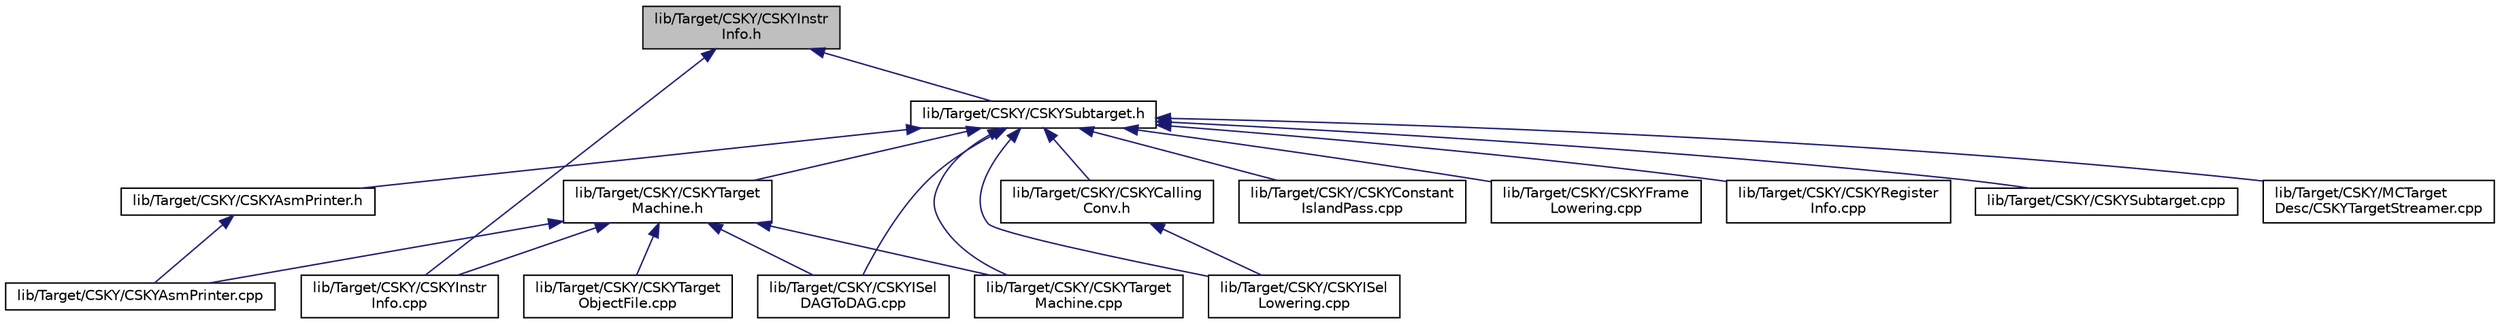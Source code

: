 digraph "lib/Target/CSKY/CSKYInstrInfo.h"
{
 // LATEX_PDF_SIZE
  bgcolor="transparent";
  edge [fontname="Helvetica",fontsize="10",labelfontname="Helvetica",labelfontsize="10"];
  node [fontname="Helvetica",fontsize="10",shape=record];
  Node1 [label="lib/Target/CSKY/CSKYInstr\lInfo.h",height=0.2,width=0.4,color="black", fillcolor="grey75", style="filled", fontcolor="black",tooltip=" "];
  Node1 -> Node2 [dir="back",color="midnightblue",fontsize="10",style="solid",fontname="Helvetica"];
  Node2 [label="lib/Target/CSKY/CSKYSubtarget.h",height=0.2,width=0.4,color="black",URL="$CSKYSubtarget_8h.html",tooltip=" "];
  Node2 -> Node3 [dir="back",color="midnightblue",fontsize="10",style="solid",fontname="Helvetica"];
  Node3 [label="lib/Target/CSKY/CSKYAsmPrinter.h",height=0.2,width=0.4,color="black",URL="$CSKYAsmPrinter_8h.html",tooltip=" "];
  Node3 -> Node4 [dir="back",color="midnightblue",fontsize="10",style="solid",fontname="Helvetica"];
  Node4 [label="lib/Target/CSKY/CSKYAsmPrinter.cpp",height=0.2,width=0.4,color="black",URL="$CSKYAsmPrinter_8cpp.html",tooltip=" "];
  Node2 -> Node5 [dir="back",color="midnightblue",fontsize="10",style="solid",fontname="Helvetica"];
  Node5 [label="lib/Target/CSKY/CSKYTarget\lMachine.h",height=0.2,width=0.4,color="black",URL="$CSKYTargetMachine_8h.html",tooltip=" "];
  Node5 -> Node4 [dir="back",color="midnightblue",fontsize="10",style="solid",fontname="Helvetica"];
  Node5 -> Node6 [dir="back",color="midnightblue",fontsize="10",style="solid",fontname="Helvetica"];
  Node6 [label="lib/Target/CSKY/CSKYInstr\lInfo.cpp",height=0.2,width=0.4,color="black",URL="$CSKYInstrInfo_8cpp.html",tooltip=" "];
  Node5 -> Node7 [dir="back",color="midnightblue",fontsize="10",style="solid",fontname="Helvetica"];
  Node7 [label="lib/Target/CSKY/CSKYISel\lDAGToDAG.cpp",height=0.2,width=0.4,color="black",URL="$CSKYISelDAGToDAG_8cpp.html",tooltip=" "];
  Node5 -> Node8 [dir="back",color="midnightblue",fontsize="10",style="solid",fontname="Helvetica"];
  Node8 [label="lib/Target/CSKY/CSKYTarget\lMachine.cpp",height=0.2,width=0.4,color="black",URL="$CSKYTargetMachine_8cpp.html",tooltip=" "];
  Node5 -> Node9 [dir="back",color="midnightblue",fontsize="10",style="solid",fontname="Helvetica"];
  Node9 [label="lib/Target/CSKY/CSKYTarget\lObjectFile.cpp",height=0.2,width=0.4,color="black",URL="$CSKYTargetObjectFile_8cpp.html",tooltip=" "];
  Node2 -> Node10 [dir="back",color="midnightblue",fontsize="10",style="solid",fontname="Helvetica"];
  Node10 [label="lib/Target/CSKY/CSKYCalling\lConv.h",height=0.2,width=0.4,color="black",URL="$CSKYCallingConv_8h.html",tooltip=" "];
  Node10 -> Node11 [dir="back",color="midnightblue",fontsize="10",style="solid",fontname="Helvetica"];
  Node11 [label="lib/Target/CSKY/CSKYISel\lLowering.cpp",height=0.2,width=0.4,color="black",URL="$CSKYISelLowering_8cpp.html",tooltip=" "];
  Node2 -> Node12 [dir="back",color="midnightblue",fontsize="10",style="solid",fontname="Helvetica"];
  Node12 [label="lib/Target/CSKY/CSKYConstant\lIslandPass.cpp",height=0.2,width=0.4,color="black",URL="$CSKYConstantIslandPass_8cpp.html",tooltip=" "];
  Node2 -> Node13 [dir="back",color="midnightblue",fontsize="10",style="solid",fontname="Helvetica"];
  Node13 [label="lib/Target/CSKY/CSKYFrame\lLowering.cpp",height=0.2,width=0.4,color="black",URL="$CSKYFrameLowering_8cpp.html",tooltip=" "];
  Node2 -> Node7 [dir="back",color="midnightblue",fontsize="10",style="solid",fontname="Helvetica"];
  Node2 -> Node11 [dir="back",color="midnightblue",fontsize="10",style="solid",fontname="Helvetica"];
  Node2 -> Node14 [dir="back",color="midnightblue",fontsize="10",style="solid",fontname="Helvetica"];
  Node14 [label="lib/Target/CSKY/CSKYRegister\lInfo.cpp",height=0.2,width=0.4,color="black",URL="$CSKYRegisterInfo_8cpp.html",tooltip=" "];
  Node2 -> Node15 [dir="back",color="midnightblue",fontsize="10",style="solid",fontname="Helvetica"];
  Node15 [label="lib/Target/CSKY/CSKYSubtarget.cpp",height=0.2,width=0.4,color="black",URL="$CSKYSubtarget_8cpp.html",tooltip=" "];
  Node2 -> Node8 [dir="back",color="midnightblue",fontsize="10",style="solid",fontname="Helvetica"];
  Node2 -> Node16 [dir="back",color="midnightblue",fontsize="10",style="solid",fontname="Helvetica"];
  Node16 [label="lib/Target/CSKY/MCTarget\lDesc/CSKYTargetStreamer.cpp",height=0.2,width=0.4,color="black",URL="$CSKYTargetStreamer_8cpp.html",tooltip=" "];
  Node1 -> Node6 [dir="back",color="midnightblue",fontsize="10",style="solid",fontname="Helvetica"];
}
